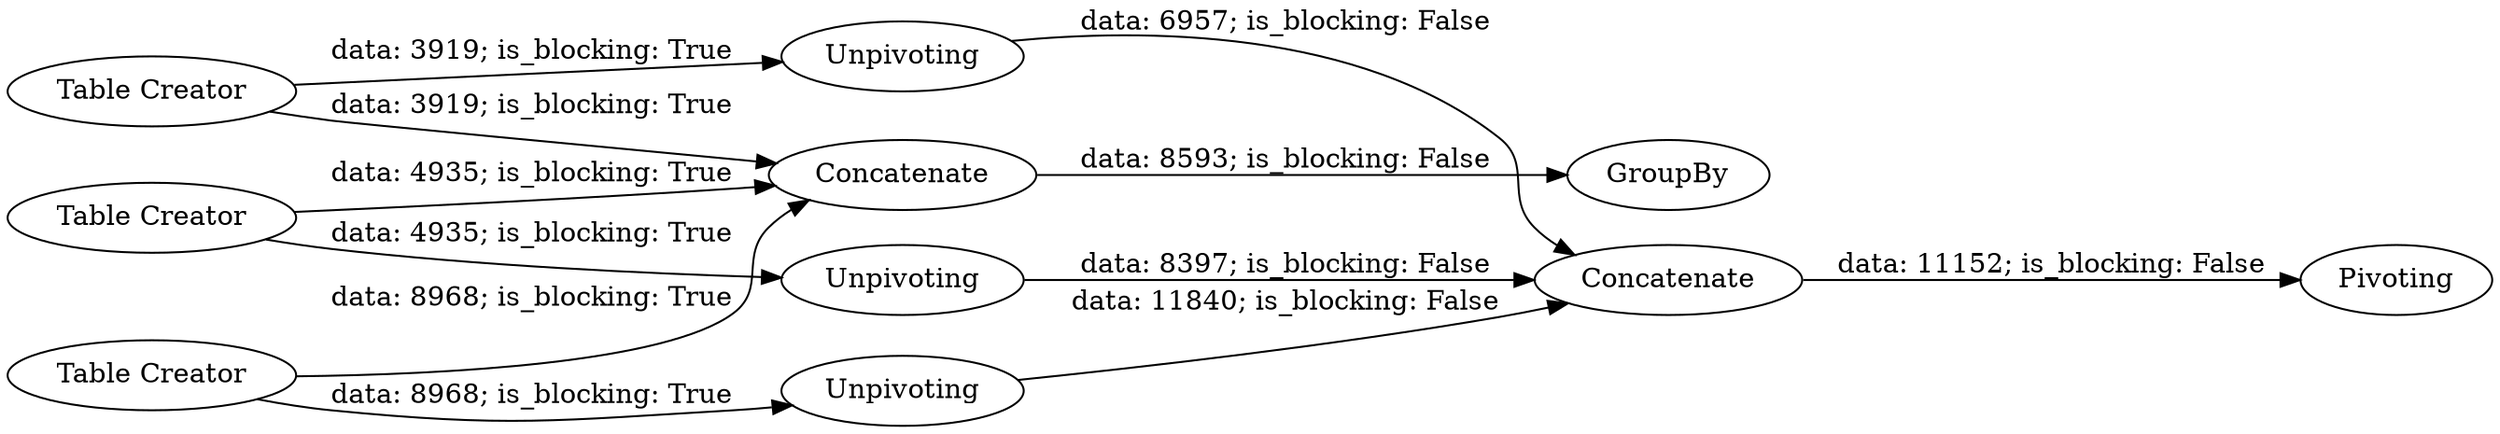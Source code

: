 digraph {
	"-6717920872131174997_9" [label=Concatenate]
	"-6717920872131174997_3" [label="Table Creator"]
	"-6717920872131174997_7" [label=Unpivoting]
	"-6717920872131174997_4" [label=Concatenate]
	"-6717920872131174997_10" [label=Pivoting]
	"-6717920872131174997_6" [label=Unpivoting]
	"-6717920872131174997_5" [label=GroupBy]
	"-6717920872131174997_1" [label="Table Creator"]
	"-6717920872131174997_8" [label=Unpivoting]
	"-6717920872131174997_2" [label="Table Creator"]
	"-6717920872131174997_2" -> "-6717920872131174997_4" [label="data: 3919; is_blocking: True"]
	"-6717920872131174997_4" -> "-6717920872131174997_5" [label="data: 8593; is_blocking: False"]
	"-6717920872131174997_7" -> "-6717920872131174997_9" [label="data: 6957; is_blocking: False"]
	"-6717920872131174997_1" -> "-6717920872131174997_4" [label="data: 8968; is_blocking: True"]
	"-6717920872131174997_2" -> "-6717920872131174997_7" [label="data: 3919; is_blocking: True"]
	"-6717920872131174997_8" -> "-6717920872131174997_9" [label="data: 8397; is_blocking: False"]
	"-6717920872131174997_3" -> "-6717920872131174997_8" [label="data: 4935; is_blocking: True"]
	"-6717920872131174997_3" -> "-6717920872131174997_4" [label="data: 4935; is_blocking: True"]
	"-6717920872131174997_6" -> "-6717920872131174997_9" [label="data: 11840; is_blocking: False"]
	"-6717920872131174997_1" -> "-6717920872131174997_6" [label="data: 8968; is_blocking: True"]
	"-6717920872131174997_9" -> "-6717920872131174997_10" [label="data: 11152; is_blocking: False"]
	rankdir=LR
}
